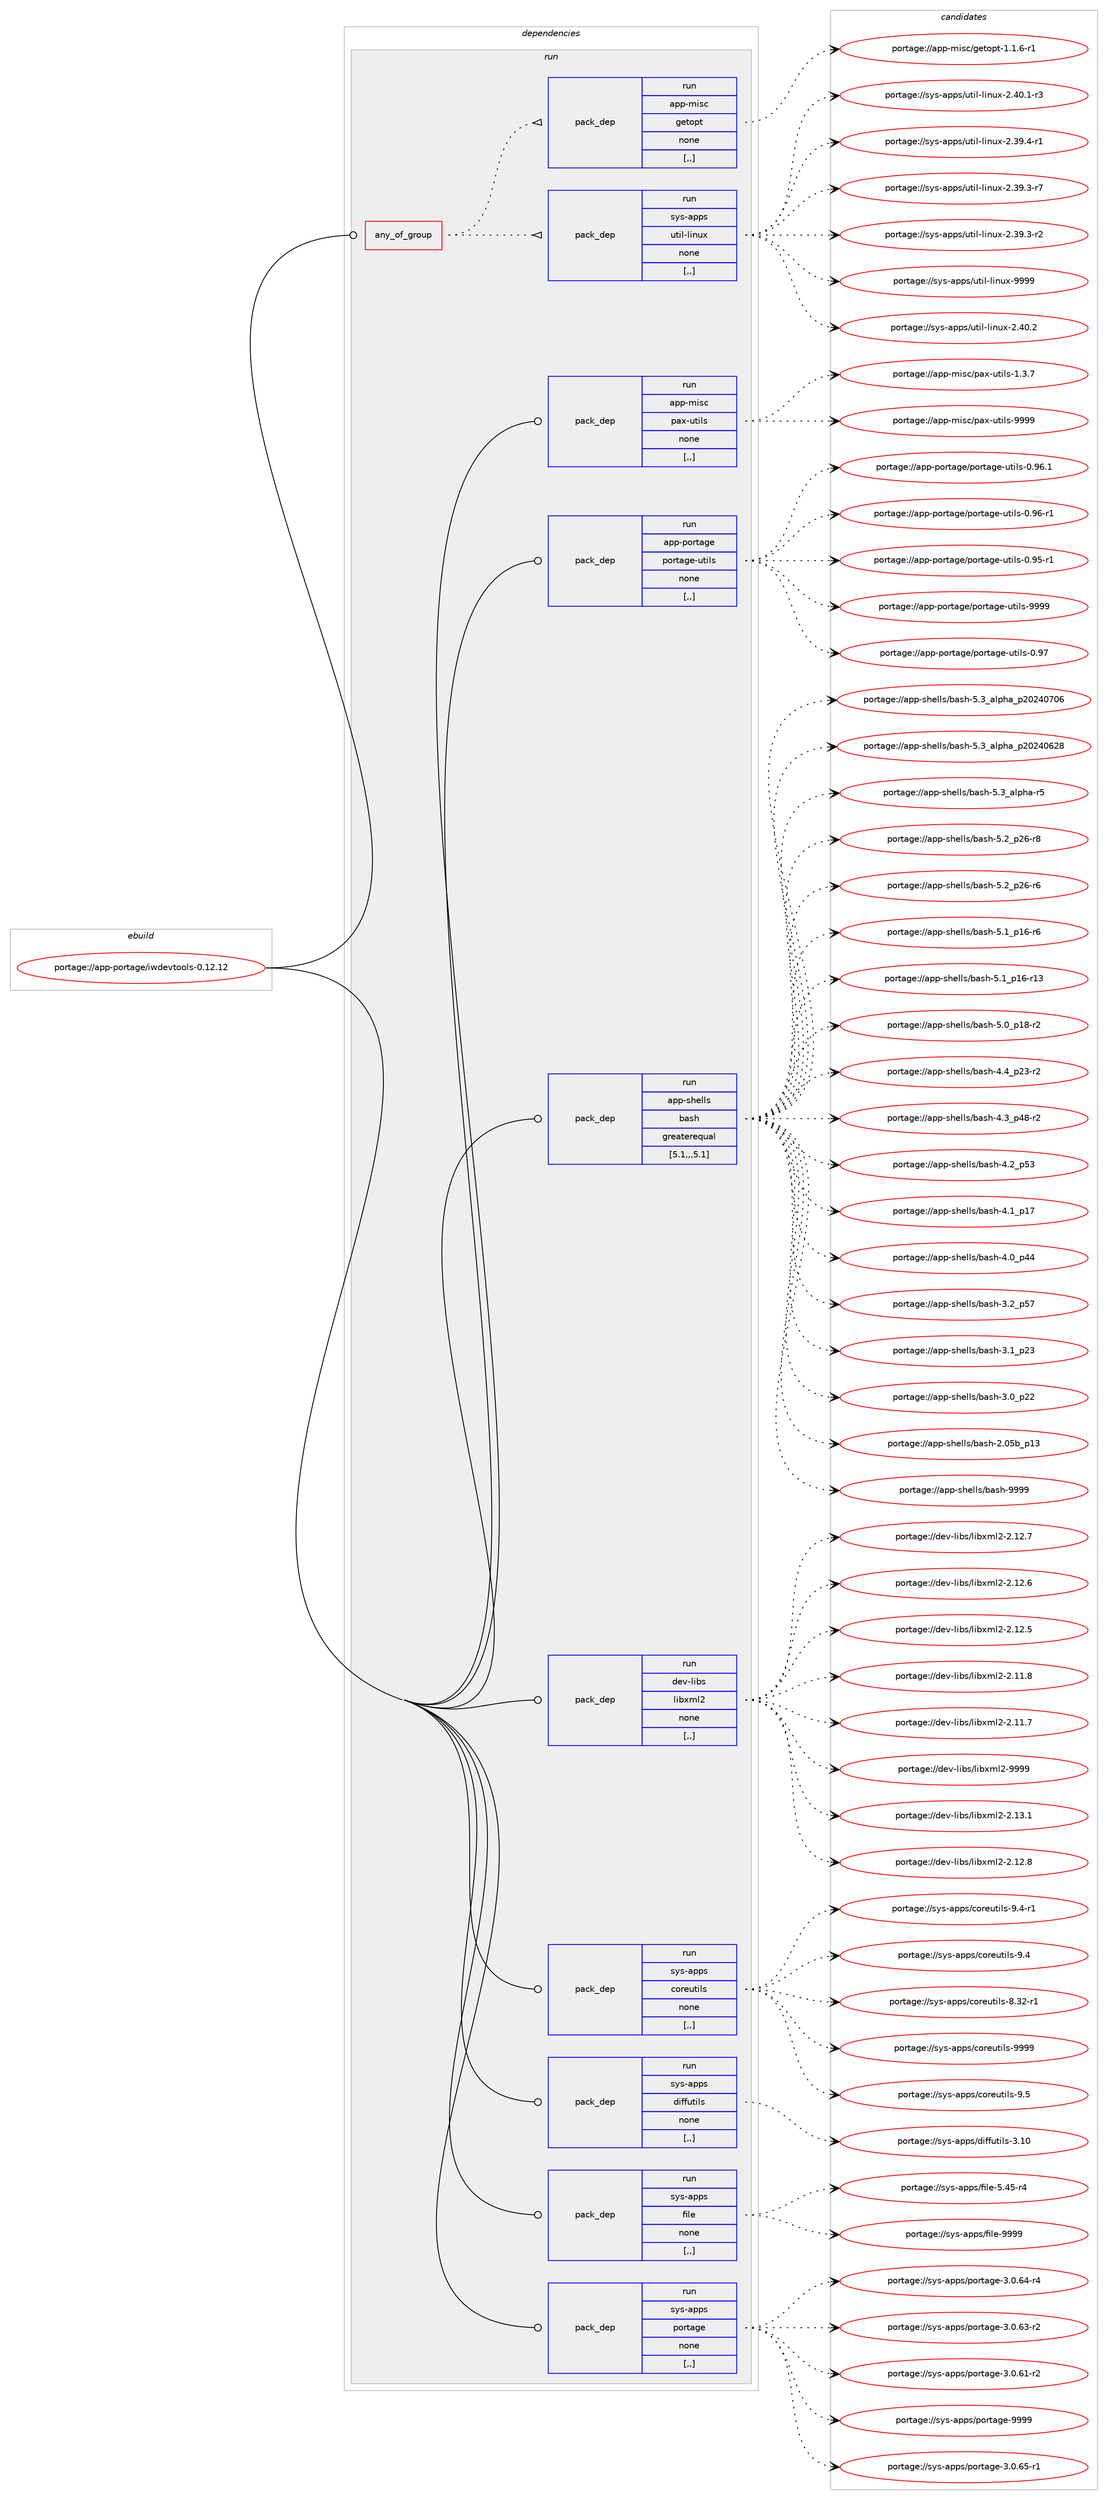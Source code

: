 digraph prolog {

# *************
# Graph options
# *************

newrank=true;
concentrate=true;
compound=true;
graph [rankdir=LR,fontname=Helvetica,fontsize=10,ranksep=1.5];#, ranksep=2.5, nodesep=0.2];
edge  [arrowhead=vee];
node  [fontname=Helvetica,fontsize=10];

# **********
# The ebuild
# **********

subgraph cluster_leftcol {
color=gray;
rank=same;
label=<<i>ebuild</i>>;
id [label="portage://app-portage/iwdevtools-0.12.12", color=red, width=4, href="../app-portage/iwdevtools-0.12.12.svg"];
}

# ****************
# The dependencies
# ****************

subgraph cluster_midcol {
color=gray;
label=<<i>dependencies</i>>;
subgraph cluster_compile {
fillcolor="#eeeeee";
style=filled;
label=<<i>compile</i>>;
}
subgraph cluster_compileandrun {
fillcolor="#eeeeee";
style=filled;
label=<<i>compile and run</i>>;
}
subgraph cluster_run {
fillcolor="#eeeeee";
style=filled;
label=<<i>run</i>>;
subgraph any395 {
dependency50559 [label=<<TABLE BORDER="0" CELLBORDER="1" CELLSPACING="0" CELLPADDING="4"><TR><TD CELLPADDING="10">any_of_group</TD></TR></TABLE>>, shape=none, color=red];subgraph pack36072 {
dependency50560 [label=<<TABLE BORDER="0" CELLBORDER="1" CELLSPACING="0" CELLPADDING="4" WIDTH="220"><TR><TD ROWSPAN="6" CELLPADDING="30">pack_dep</TD></TR><TR><TD WIDTH="110">run</TD></TR><TR><TD>sys-apps</TD></TR><TR><TD>util-linux</TD></TR><TR><TD>none</TD></TR><TR><TD>[,,]</TD></TR></TABLE>>, shape=none, color=blue];
}
dependency50559:e -> dependency50560:w [weight=20,style="dotted",arrowhead="oinv"];
subgraph pack36073 {
dependency50561 [label=<<TABLE BORDER="0" CELLBORDER="1" CELLSPACING="0" CELLPADDING="4" WIDTH="220"><TR><TD ROWSPAN="6" CELLPADDING="30">pack_dep</TD></TR><TR><TD WIDTH="110">run</TD></TR><TR><TD>app-misc</TD></TR><TR><TD>getopt</TD></TR><TR><TD>none</TD></TR><TR><TD>[,,]</TD></TR></TABLE>>, shape=none, color=blue];
}
dependency50559:e -> dependency50561:w [weight=20,style="dotted",arrowhead="oinv"];
}
id:e -> dependency50559:w [weight=20,style="solid",arrowhead="odot"];
subgraph pack36074 {
dependency50562 [label=<<TABLE BORDER="0" CELLBORDER="1" CELLSPACING="0" CELLPADDING="4" WIDTH="220"><TR><TD ROWSPAN="6" CELLPADDING="30">pack_dep</TD></TR><TR><TD WIDTH="110">run</TD></TR><TR><TD>app-misc</TD></TR><TR><TD>pax-utils</TD></TR><TR><TD>none</TD></TR><TR><TD>[,,]</TD></TR></TABLE>>, shape=none, color=blue];
}
id:e -> dependency50562:w [weight=20,style="solid",arrowhead="odot"];
subgraph pack36075 {
dependency50563 [label=<<TABLE BORDER="0" CELLBORDER="1" CELLSPACING="0" CELLPADDING="4" WIDTH="220"><TR><TD ROWSPAN="6" CELLPADDING="30">pack_dep</TD></TR><TR><TD WIDTH="110">run</TD></TR><TR><TD>app-portage</TD></TR><TR><TD>portage-utils</TD></TR><TR><TD>none</TD></TR><TR><TD>[,,]</TD></TR></TABLE>>, shape=none, color=blue];
}
id:e -> dependency50563:w [weight=20,style="solid",arrowhead="odot"];
subgraph pack36076 {
dependency50564 [label=<<TABLE BORDER="0" CELLBORDER="1" CELLSPACING="0" CELLPADDING="4" WIDTH="220"><TR><TD ROWSPAN="6" CELLPADDING="30">pack_dep</TD></TR><TR><TD WIDTH="110">run</TD></TR><TR><TD>app-shells</TD></TR><TR><TD>bash</TD></TR><TR><TD>greaterequal</TD></TR><TR><TD>[5.1,,,5.1]</TD></TR></TABLE>>, shape=none, color=blue];
}
id:e -> dependency50564:w [weight=20,style="solid",arrowhead="odot"];
subgraph pack36077 {
dependency50565 [label=<<TABLE BORDER="0" CELLBORDER="1" CELLSPACING="0" CELLPADDING="4" WIDTH="220"><TR><TD ROWSPAN="6" CELLPADDING="30">pack_dep</TD></TR><TR><TD WIDTH="110">run</TD></TR><TR><TD>dev-libs</TD></TR><TR><TD>libxml2</TD></TR><TR><TD>none</TD></TR><TR><TD>[,,]</TD></TR></TABLE>>, shape=none, color=blue];
}
id:e -> dependency50565:w [weight=20,style="solid",arrowhead="odot"];
subgraph pack36078 {
dependency50566 [label=<<TABLE BORDER="0" CELLBORDER="1" CELLSPACING="0" CELLPADDING="4" WIDTH="220"><TR><TD ROWSPAN="6" CELLPADDING="30">pack_dep</TD></TR><TR><TD WIDTH="110">run</TD></TR><TR><TD>sys-apps</TD></TR><TR><TD>coreutils</TD></TR><TR><TD>none</TD></TR><TR><TD>[,,]</TD></TR></TABLE>>, shape=none, color=blue];
}
id:e -> dependency50566:w [weight=20,style="solid",arrowhead="odot"];
subgraph pack36079 {
dependency50567 [label=<<TABLE BORDER="0" CELLBORDER="1" CELLSPACING="0" CELLPADDING="4" WIDTH="220"><TR><TD ROWSPAN="6" CELLPADDING="30">pack_dep</TD></TR><TR><TD WIDTH="110">run</TD></TR><TR><TD>sys-apps</TD></TR><TR><TD>diffutils</TD></TR><TR><TD>none</TD></TR><TR><TD>[,,]</TD></TR></TABLE>>, shape=none, color=blue];
}
id:e -> dependency50567:w [weight=20,style="solid",arrowhead="odot"];
subgraph pack36080 {
dependency50568 [label=<<TABLE BORDER="0" CELLBORDER="1" CELLSPACING="0" CELLPADDING="4" WIDTH="220"><TR><TD ROWSPAN="6" CELLPADDING="30">pack_dep</TD></TR><TR><TD WIDTH="110">run</TD></TR><TR><TD>sys-apps</TD></TR><TR><TD>file</TD></TR><TR><TD>none</TD></TR><TR><TD>[,,]</TD></TR></TABLE>>, shape=none, color=blue];
}
id:e -> dependency50568:w [weight=20,style="solid",arrowhead="odot"];
subgraph pack36081 {
dependency50569 [label=<<TABLE BORDER="0" CELLBORDER="1" CELLSPACING="0" CELLPADDING="4" WIDTH="220"><TR><TD ROWSPAN="6" CELLPADDING="30">pack_dep</TD></TR><TR><TD WIDTH="110">run</TD></TR><TR><TD>sys-apps</TD></TR><TR><TD>portage</TD></TR><TR><TD>none</TD></TR><TR><TD>[,,]</TD></TR></TABLE>>, shape=none, color=blue];
}
id:e -> dependency50569:w [weight=20,style="solid",arrowhead="odot"];
}
}

# **************
# The candidates
# **************

subgraph cluster_choices {
rank=same;
color=gray;
label=<<i>candidates</i>>;

subgraph choice36072 {
color=black;
nodesep=1;
choice115121115459711211211547117116105108451081051101171204557575757 [label="portage://sys-apps/util-linux-9999", color=red, width=4,href="../sys-apps/util-linux-9999.svg"];
choice1151211154597112112115471171161051084510810511011712045504652484650 [label="portage://sys-apps/util-linux-2.40.2", color=red, width=4,href="../sys-apps/util-linux-2.40.2.svg"];
choice11512111545971121121154711711610510845108105110117120455046524846494511451 [label="portage://sys-apps/util-linux-2.40.1-r3", color=red, width=4,href="../sys-apps/util-linux-2.40.1-r3.svg"];
choice11512111545971121121154711711610510845108105110117120455046515746524511449 [label="portage://sys-apps/util-linux-2.39.4-r1", color=red, width=4,href="../sys-apps/util-linux-2.39.4-r1.svg"];
choice11512111545971121121154711711610510845108105110117120455046515746514511455 [label="portage://sys-apps/util-linux-2.39.3-r7", color=red, width=4,href="../sys-apps/util-linux-2.39.3-r7.svg"];
choice11512111545971121121154711711610510845108105110117120455046515746514511450 [label="portage://sys-apps/util-linux-2.39.3-r2", color=red, width=4,href="../sys-apps/util-linux-2.39.3-r2.svg"];
dependency50560:e -> choice115121115459711211211547117116105108451081051101171204557575757:w [style=dotted,weight="100"];
dependency50560:e -> choice1151211154597112112115471171161051084510810511011712045504652484650:w [style=dotted,weight="100"];
dependency50560:e -> choice11512111545971121121154711711610510845108105110117120455046524846494511451:w [style=dotted,weight="100"];
dependency50560:e -> choice11512111545971121121154711711610510845108105110117120455046515746524511449:w [style=dotted,weight="100"];
dependency50560:e -> choice11512111545971121121154711711610510845108105110117120455046515746514511455:w [style=dotted,weight="100"];
dependency50560:e -> choice11512111545971121121154711711610510845108105110117120455046515746514511450:w [style=dotted,weight="100"];
}
subgraph choice36073 {
color=black;
nodesep=1;
choice971121124510910511599471031011161111121164549464946544511449 [label="portage://app-misc/getopt-1.1.6-r1", color=red, width=4,href="../app-misc/getopt-1.1.6-r1.svg"];
dependency50561:e -> choice971121124510910511599471031011161111121164549464946544511449:w [style=dotted,weight="100"];
}
subgraph choice36074 {
color=black;
nodesep=1;
choice9711211245109105115994711297120451171161051081154557575757 [label="portage://app-misc/pax-utils-9999", color=red, width=4,href="../app-misc/pax-utils-9999.svg"];
choice971121124510910511599471129712045117116105108115454946514655 [label="portage://app-misc/pax-utils-1.3.7", color=red, width=4,href="../app-misc/pax-utils-1.3.7.svg"];
dependency50562:e -> choice9711211245109105115994711297120451171161051081154557575757:w [style=dotted,weight="100"];
dependency50562:e -> choice971121124510910511599471129712045117116105108115454946514655:w [style=dotted,weight="100"];
}
subgraph choice36075 {
color=black;
nodesep=1;
choice9711211245112111114116971031014711211111411697103101451171161051081154557575757 [label="portage://app-portage/portage-utils-9999", color=red, width=4,href="../app-portage/portage-utils-9999.svg"];
choice9711211245112111114116971031014711211111411697103101451171161051081154548465755 [label="portage://app-portage/portage-utils-0.97", color=red, width=4,href="../app-portage/portage-utils-0.97.svg"];
choice97112112451121111141169710310147112111114116971031014511711610510811545484657544649 [label="portage://app-portage/portage-utils-0.96.1", color=red, width=4,href="../app-portage/portage-utils-0.96.1.svg"];
choice97112112451121111141169710310147112111114116971031014511711610510811545484657544511449 [label="portage://app-portage/portage-utils-0.96-r1", color=red, width=4,href="../app-portage/portage-utils-0.96-r1.svg"];
choice97112112451121111141169710310147112111114116971031014511711610510811545484657534511449 [label="portage://app-portage/portage-utils-0.95-r1", color=red, width=4,href="../app-portage/portage-utils-0.95-r1.svg"];
dependency50563:e -> choice9711211245112111114116971031014711211111411697103101451171161051081154557575757:w [style=dotted,weight="100"];
dependency50563:e -> choice9711211245112111114116971031014711211111411697103101451171161051081154548465755:w [style=dotted,weight="100"];
dependency50563:e -> choice97112112451121111141169710310147112111114116971031014511711610510811545484657544649:w [style=dotted,weight="100"];
dependency50563:e -> choice97112112451121111141169710310147112111114116971031014511711610510811545484657544511449:w [style=dotted,weight="100"];
dependency50563:e -> choice97112112451121111141169710310147112111114116971031014511711610510811545484657534511449:w [style=dotted,weight="100"];
}
subgraph choice36076 {
color=black;
nodesep=1;
choice97112112451151041011081081154798971151044557575757 [label="portage://app-shells/bash-9999", color=red, width=4,href="../app-shells/bash-9999.svg"];
choice971121124511510410110810811547989711510445534651959710811210497951125048505248554854 [label="portage://app-shells/bash-5.3_alpha_p20240706", color=red, width=4,href="../app-shells/bash-5.3_alpha_p20240706.svg"];
choice971121124511510410110810811547989711510445534651959710811210497951125048505248545056 [label="portage://app-shells/bash-5.3_alpha_p20240628", color=red, width=4,href="../app-shells/bash-5.3_alpha_p20240628.svg"];
choice9711211245115104101108108115479897115104455346519597108112104974511453 [label="portage://app-shells/bash-5.3_alpha-r5", color=red, width=4,href="../app-shells/bash-5.3_alpha-r5.svg"];
choice9711211245115104101108108115479897115104455346509511250544511456 [label="portage://app-shells/bash-5.2_p26-r8", color=red, width=4,href="../app-shells/bash-5.2_p26-r8.svg"];
choice9711211245115104101108108115479897115104455346509511250544511454 [label="portage://app-shells/bash-5.2_p26-r6", color=red, width=4,href="../app-shells/bash-5.2_p26-r6.svg"];
choice9711211245115104101108108115479897115104455346499511249544511454 [label="portage://app-shells/bash-5.1_p16-r6", color=red, width=4,href="../app-shells/bash-5.1_p16-r6.svg"];
choice971121124511510410110810811547989711510445534649951124954451144951 [label="portage://app-shells/bash-5.1_p16-r13", color=red, width=4,href="../app-shells/bash-5.1_p16-r13.svg"];
choice9711211245115104101108108115479897115104455346489511249564511450 [label="portage://app-shells/bash-5.0_p18-r2", color=red, width=4,href="../app-shells/bash-5.0_p18-r2.svg"];
choice9711211245115104101108108115479897115104455246529511250514511450 [label="portage://app-shells/bash-4.4_p23-r2", color=red, width=4,href="../app-shells/bash-4.4_p23-r2.svg"];
choice9711211245115104101108108115479897115104455246519511252564511450 [label="portage://app-shells/bash-4.3_p48-r2", color=red, width=4,href="../app-shells/bash-4.3_p48-r2.svg"];
choice971121124511510410110810811547989711510445524650951125351 [label="portage://app-shells/bash-4.2_p53", color=red, width=4,href="../app-shells/bash-4.2_p53.svg"];
choice971121124511510410110810811547989711510445524649951124955 [label="portage://app-shells/bash-4.1_p17", color=red, width=4,href="../app-shells/bash-4.1_p17.svg"];
choice971121124511510410110810811547989711510445524648951125252 [label="portage://app-shells/bash-4.0_p44", color=red, width=4,href="../app-shells/bash-4.0_p44.svg"];
choice971121124511510410110810811547989711510445514650951125355 [label="portage://app-shells/bash-3.2_p57", color=red, width=4,href="../app-shells/bash-3.2_p57.svg"];
choice971121124511510410110810811547989711510445514649951125051 [label="portage://app-shells/bash-3.1_p23", color=red, width=4,href="../app-shells/bash-3.1_p23.svg"];
choice971121124511510410110810811547989711510445514648951125050 [label="portage://app-shells/bash-3.0_p22", color=red, width=4,href="../app-shells/bash-3.0_p22.svg"];
choice9711211245115104101108108115479897115104455046485398951124951 [label="portage://app-shells/bash-2.05b_p13", color=red, width=4,href="../app-shells/bash-2.05b_p13.svg"];
dependency50564:e -> choice97112112451151041011081081154798971151044557575757:w [style=dotted,weight="100"];
dependency50564:e -> choice971121124511510410110810811547989711510445534651959710811210497951125048505248554854:w [style=dotted,weight="100"];
dependency50564:e -> choice971121124511510410110810811547989711510445534651959710811210497951125048505248545056:w [style=dotted,weight="100"];
dependency50564:e -> choice9711211245115104101108108115479897115104455346519597108112104974511453:w [style=dotted,weight="100"];
dependency50564:e -> choice9711211245115104101108108115479897115104455346509511250544511456:w [style=dotted,weight="100"];
dependency50564:e -> choice9711211245115104101108108115479897115104455346509511250544511454:w [style=dotted,weight="100"];
dependency50564:e -> choice9711211245115104101108108115479897115104455346499511249544511454:w [style=dotted,weight="100"];
dependency50564:e -> choice971121124511510410110810811547989711510445534649951124954451144951:w [style=dotted,weight="100"];
dependency50564:e -> choice9711211245115104101108108115479897115104455346489511249564511450:w [style=dotted,weight="100"];
dependency50564:e -> choice9711211245115104101108108115479897115104455246529511250514511450:w [style=dotted,weight="100"];
dependency50564:e -> choice9711211245115104101108108115479897115104455246519511252564511450:w [style=dotted,weight="100"];
dependency50564:e -> choice971121124511510410110810811547989711510445524650951125351:w [style=dotted,weight="100"];
dependency50564:e -> choice971121124511510410110810811547989711510445524649951124955:w [style=dotted,weight="100"];
dependency50564:e -> choice971121124511510410110810811547989711510445524648951125252:w [style=dotted,weight="100"];
dependency50564:e -> choice971121124511510410110810811547989711510445514650951125355:w [style=dotted,weight="100"];
dependency50564:e -> choice971121124511510410110810811547989711510445514649951125051:w [style=dotted,weight="100"];
dependency50564:e -> choice971121124511510410110810811547989711510445514648951125050:w [style=dotted,weight="100"];
dependency50564:e -> choice9711211245115104101108108115479897115104455046485398951124951:w [style=dotted,weight="100"];
}
subgraph choice36077 {
color=black;
nodesep=1;
choice10010111845108105981154710810598120109108504557575757 [label="portage://dev-libs/libxml2-9999", color=red, width=4,href="../dev-libs/libxml2-9999.svg"];
choice100101118451081059811547108105981201091085045504649514649 [label="portage://dev-libs/libxml2-2.13.1", color=red, width=4,href="../dev-libs/libxml2-2.13.1.svg"];
choice100101118451081059811547108105981201091085045504649504656 [label="portage://dev-libs/libxml2-2.12.8", color=red, width=4,href="../dev-libs/libxml2-2.12.8.svg"];
choice100101118451081059811547108105981201091085045504649504655 [label="portage://dev-libs/libxml2-2.12.7", color=red, width=4,href="../dev-libs/libxml2-2.12.7.svg"];
choice100101118451081059811547108105981201091085045504649504654 [label="portage://dev-libs/libxml2-2.12.6", color=red, width=4,href="../dev-libs/libxml2-2.12.6.svg"];
choice100101118451081059811547108105981201091085045504649504653 [label="portage://dev-libs/libxml2-2.12.5", color=red, width=4,href="../dev-libs/libxml2-2.12.5.svg"];
choice100101118451081059811547108105981201091085045504649494656 [label="portage://dev-libs/libxml2-2.11.8", color=red, width=4,href="../dev-libs/libxml2-2.11.8.svg"];
choice100101118451081059811547108105981201091085045504649494655 [label="portage://dev-libs/libxml2-2.11.7", color=red, width=4,href="../dev-libs/libxml2-2.11.7.svg"];
dependency50565:e -> choice10010111845108105981154710810598120109108504557575757:w [style=dotted,weight="100"];
dependency50565:e -> choice100101118451081059811547108105981201091085045504649514649:w [style=dotted,weight="100"];
dependency50565:e -> choice100101118451081059811547108105981201091085045504649504656:w [style=dotted,weight="100"];
dependency50565:e -> choice100101118451081059811547108105981201091085045504649504655:w [style=dotted,weight="100"];
dependency50565:e -> choice100101118451081059811547108105981201091085045504649504654:w [style=dotted,weight="100"];
dependency50565:e -> choice100101118451081059811547108105981201091085045504649504653:w [style=dotted,weight="100"];
dependency50565:e -> choice100101118451081059811547108105981201091085045504649494656:w [style=dotted,weight="100"];
dependency50565:e -> choice100101118451081059811547108105981201091085045504649494655:w [style=dotted,weight="100"];
}
subgraph choice36078 {
color=black;
nodesep=1;
choice115121115459711211211547991111141011171161051081154557575757 [label="portage://sys-apps/coreutils-9999", color=red, width=4,href="../sys-apps/coreutils-9999.svg"];
choice1151211154597112112115479911111410111711610510811545574653 [label="portage://sys-apps/coreutils-9.5", color=red, width=4,href="../sys-apps/coreutils-9.5.svg"];
choice11512111545971121121154799111114101117116105108115455746524511449 [label="portage://sys-apps/coreutils-9.4-r1", color=red, width=4,href="../sys-apps/coreutils-9.4-r1.svg"];
choice1151211154597112112115479911111410111711610510811545574652 [label="portage://sys-apps/coreutils-9.4", color=red, width=4,href="../sys-apps/coreutils-9.4.svg"];
choice1151211154597112112115479911111410111711610510811545564651504511449 [label="portage://sys-apps/coreutils-8.32-r1", color=red, width=4,href="../sys-apps/coreutils-8.32-r1.svg"];
dependency50566:e -> choice115121115459711211211547991111141011171161051081154557575757:w [style=dotted,weight="100"];
dependency50566:e -> choice1151211154597112112115479911111410111711610510811545574653:w [style=dotted,weight="100"];
dependency50566:e -> choice11512111545971121121154799111114101117116105108115455746524511449:w [style=dotted,weight="100"];
dependency50566:e -> choice1151211154597112112115479911111410111711610510811545574652:w [style=dotted,weight="100"];
dependency50566:e -> choice1151211154597112112115479911111410111711610510811545564651504511449:w [style=dotted,weight="100"];
}
subgraph choice36079 {
color=black;
nodesep=1;
choice1151211154597112112115471001051021021171161051081154551464948 [label="portage://sys-apps/diffutils-3.10", color=red, width=4,href="../sys-apps/diffutils-3.10.svg"];
dependency50567:e -> choice1151211154597112112115471001051021021171161051081154551464948:w [style=dotted,weight="100"];
}
subgraph choice36080 {
color=black;
nodesep=1;
choice1151211154597112112115471021051081014557575757 [label="portage://sys-apps/file-9999", color=red, width=4,href="../sys-apps/file-9999.svg"];
choice11512111545971121121154710210510810145534652534511452 [label="portage://sys-apps/file-5.45-r4", color=red, width=4,href="../sys-apps/file-5.45-r4.svg"];
dependency50568:e -> choice1151211154597112112115471021051081014557575757:w [style=dotted,weight="100"];
dependency50568:e -> choice11512111545971121121154710210510810145534652534511452:w [style=dotted,weight="100"];
}
subgraph choice36081 {
color=black;
nodesep=1;
choice115121115459711211211547112111114116971031014557575757 [label="portage://sys-apps/portage-9999", color=red, width=4,href="../sys-apps/portage-9999.svg"];
choice11512111545971121121154711211111411697103101455146484654534511449 [label="portage://sys-apps/portage-3.0.65-r1", color=red, width=4,href="../sys-apps/portage-3.0.65-r1.svg"];
choice11512111545971121121154711211111411697103101455146484654524511452 [label="portage://sys-apps/portage-3.0.64-r4", color=red, width=4,href="../sys-apps/portage-3.0.64-r4.svg"];
choice11512111545971121121154711211111411697103101455146484654514511450 [label="portage://sys-apps/portage-3.0.63-r2", color=red, width=4,href="../sys-apps/portage-3.0.63-r2.svg"];
choice11512111545971121121154711211111411697103101455146484654494511450 [label="portage://sys-apps/portage-3.0.61-r2", color=red, width=4,href="../sys-apps/portage-3.0.61-r2.svg"];
dependency50569:e -> choice115121115459711211211547112111114116971031014557575757:w [style=dotted,weight="100"];
dependency50569:e -> choice11512111545971121121154711211111411697103101455146484654534511449:w [style=dotted,weight="100"];
dependency50569:e -> choice11512111545971121121154711211111411697103101455146484654524511452:w [style=dotted,weight="100"];
dependency50569:e -> choice11512111545971121121154711211111411697103101455146484654514511450:w [style=dotted,weight="100"];
dependency50569:e -> choice11512111545971121121154711211111411697103101455146484654494511450:w [style=dotted,weight="100"];
}
}

}
